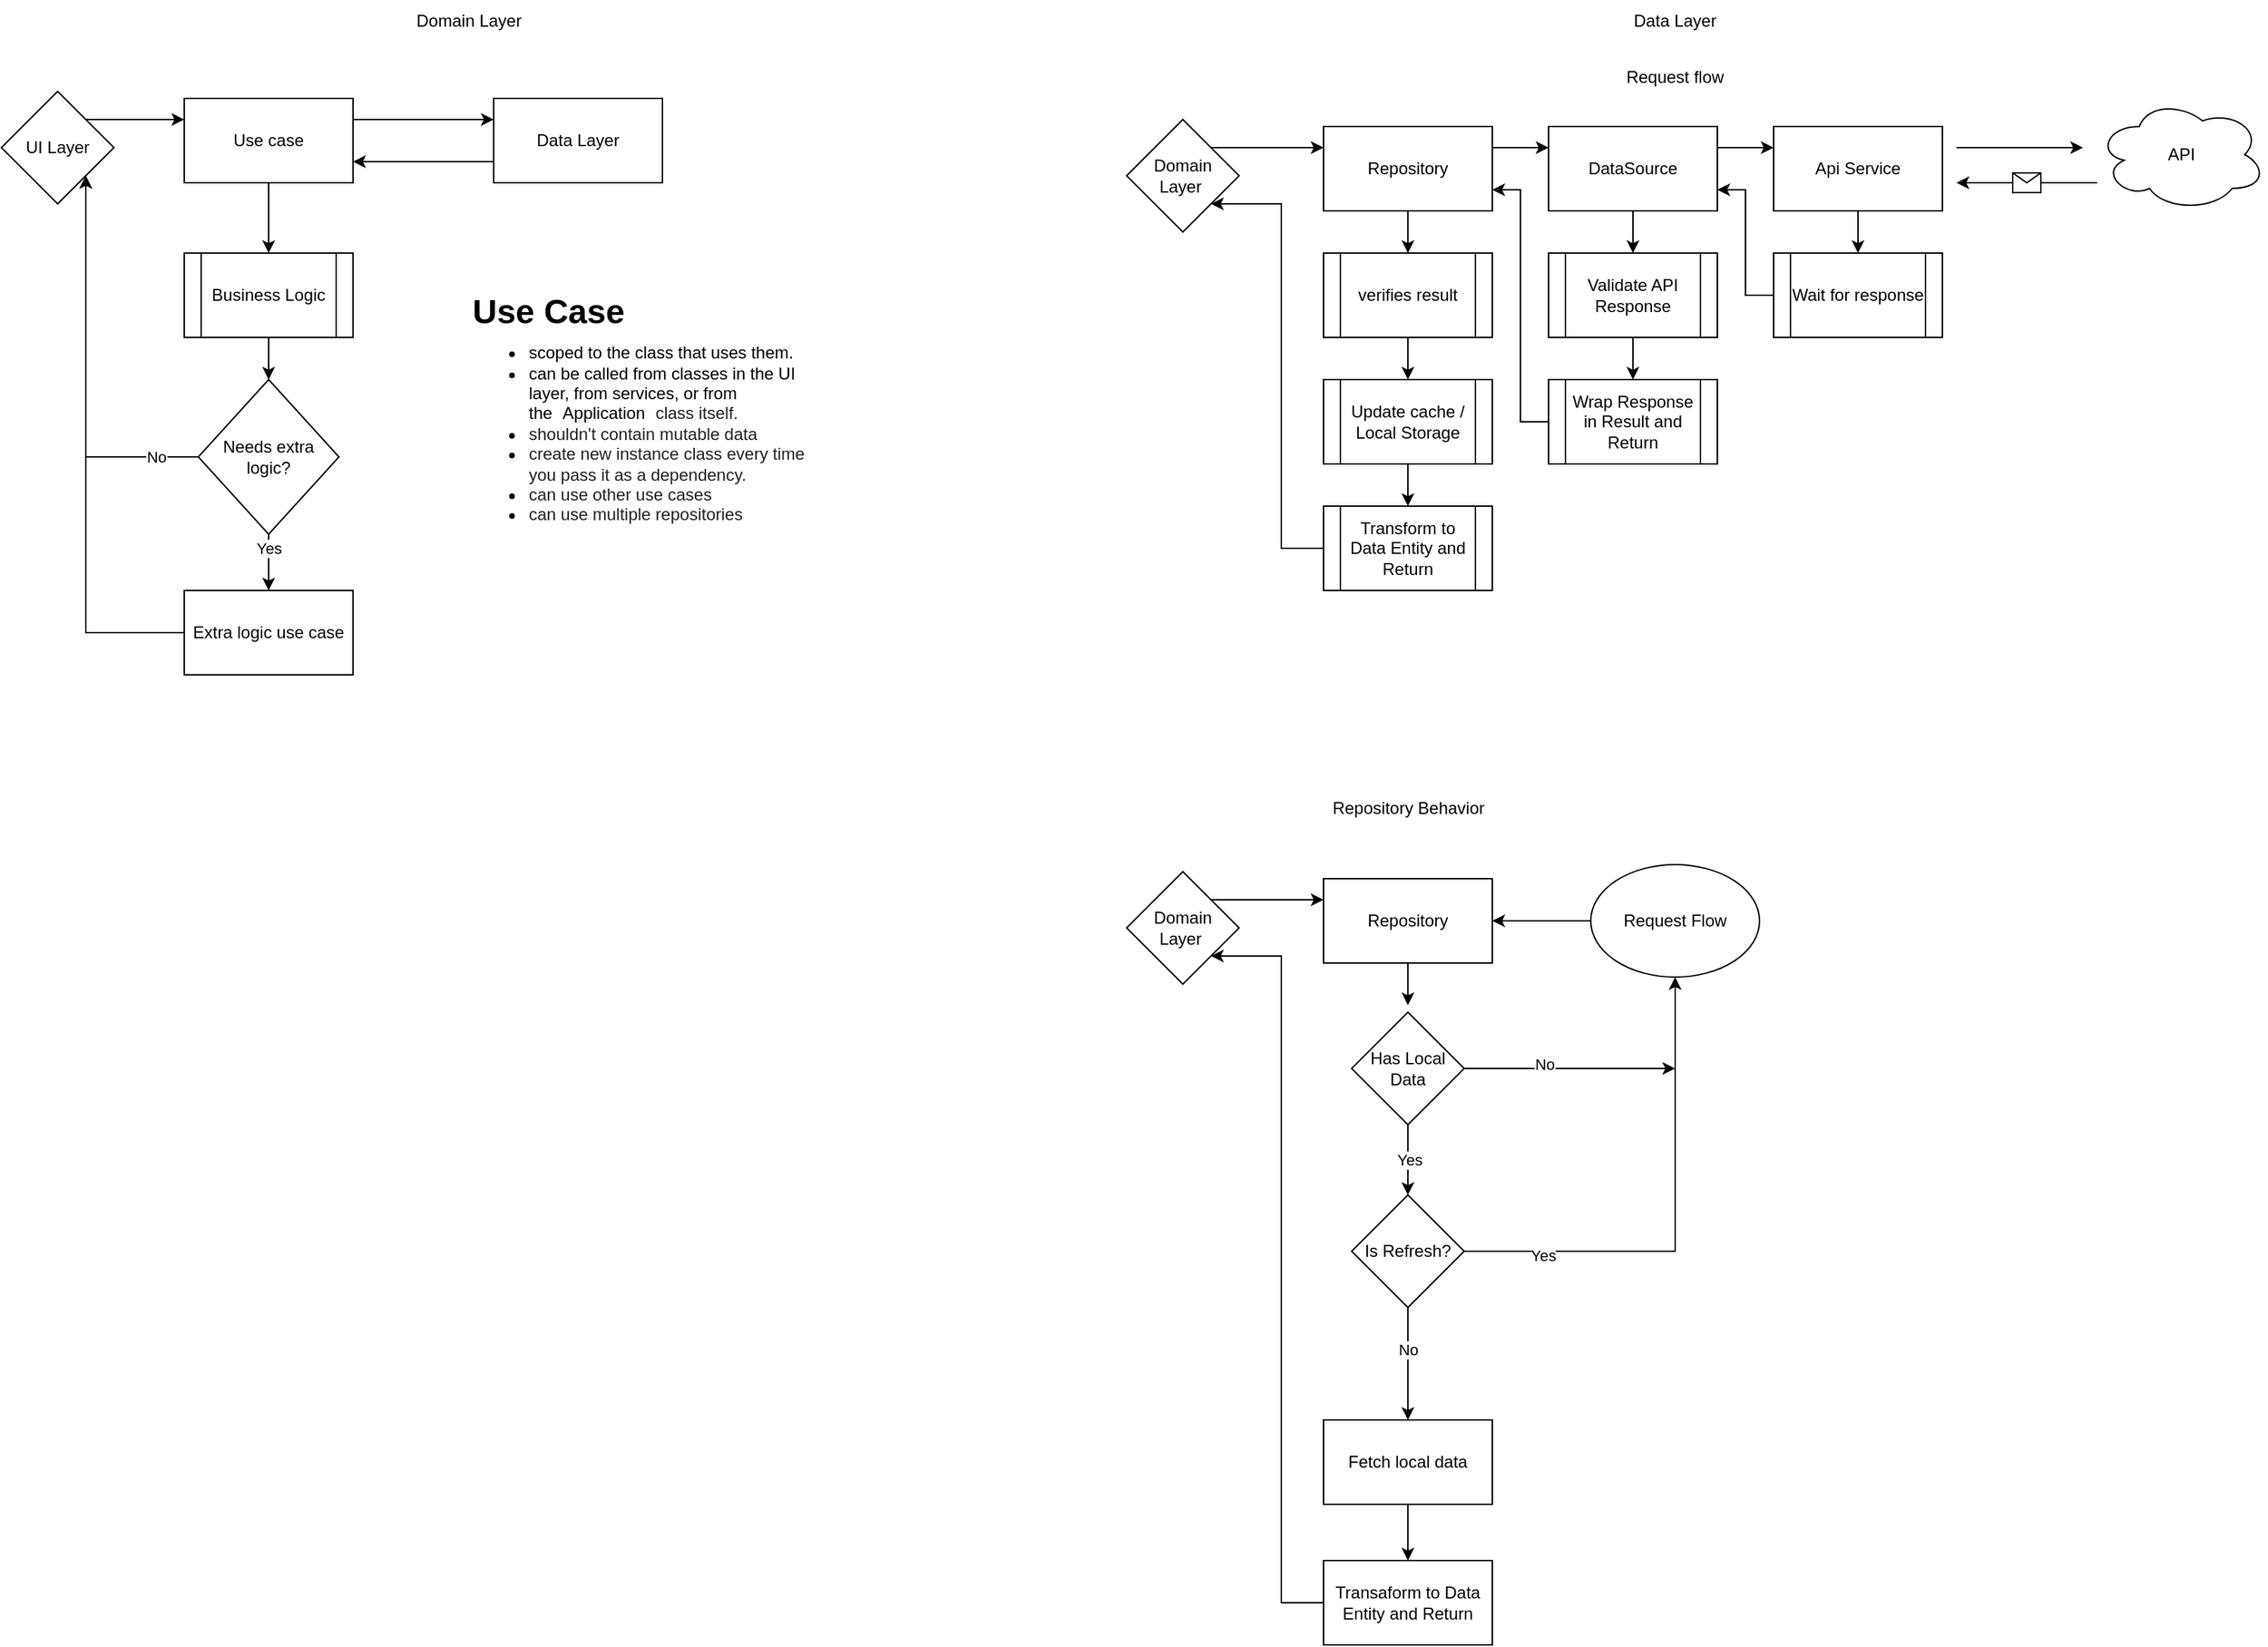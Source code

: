 <mxfile version="20.8.13" type="github">
  <diagram name="Page-1" id="Z6VAnmBG7brvHw5hFH1S">
    <mxGraphModel dx="1781" dy="664" grid="1" gridSize="10" guides="1" tooltips="1" connect="1" arrows="1" fold="1" page="1" pageScale="1" pageWidth="850" pageHeight="1100" math="0" shadow="0">
      <root>
        <mxCell id="0" />
        <mxCell id="1" parent="0" />
        <mxCell id="T1oaJaZuTZ29hNkan1h_-1" value="API" style="ellipse;shape=cloud;whiteSpace=wrap;html=1;" parent="1" vertex="1">
          <mxGeometry x="700" y="200" width="120" height="80" as="geometry" />
        </mxCell>
        <mxCell id="T1oaJaZuTZ29hNkan1h_-24" style="edgeStyle=orthogonalEdgeStyle;rounded=0;orthogonalLoop=1;jettySize=auto;html=1;exitX=0.5;exitY=1;exitDx=0;exitDy=0;entryX=0.5;entryY=0;entryDx=0;entryDy=0;" parent="1" source="T1oaJaZuTZ29hNkan1h_-4" target="T1oaJaZuTZ29hNkan1h_-23" edge="1">
          <mxGeometry relative="1" as="geometry" />
        </mxCell>
        <mxCell id="T1oaJaZuTZ29hNkan1h_-39" style="edgeStyle=orthogonalEdgeStyle;rounded=0;orthogonalLoop=1;jettySize=auto;html=1;" parent="1" edge="1">
          <mxGeometry relative="1" as="geometry">
            <mxPoint x="690" y="235" as="targetPoint" />
            <mxPoint x="600" y="235" as="sourcePoint" />
          </mxGeometry>
        </mxCell>
        <mxCell id="T1oaJaZuTZ29hNkan1h_-4" value="Api Service" style="rounded=0;whiteSpace=wrap;html=1;" parent="1" vertex="1">
          <mxGeometry x="470" y="220" width="120" height="60" as="geometry" />
        </mxCell>
        <mxCell id="T1oaJaZuTZ29hNkan1h_-31" style="edgeStyle=orthogonalEdgeStyle;rounded=0;orthogonalLoop=1;jettySize=auto;html=1;entryX=0.5;entryY=0;entryDx=0;entryDy=0;" parent="1" source="T1oaJaZuTZ29hNkan1h_-5" target="T1oaJaZuTZ29hNkan1h_-13" edge="1">
          <mxGeometry relative="1" as="geometry" />
        </mxCell>
        <mxCell id="T1oaJaZuTZ29hNkan1h_-38" style="edgeStyle=orthogonalEdgeStyle;rounded=0;orthogonalLoop=1;jettySize=auto;html=1;exitX=1;exitY=0.25;exitDx=0;exitDy=0;entryX=0;entryY=0.25;entryDx=0;entryDy=0;" parent="1" source="T1oaJaZuTZ29hNkan1h_-5" target="T1oaJaZuTZ29hNkan1h_-4" edge="1">
          <mxGeometry relative="1" as="geometry" />
        </mxCell>
        <mxCell id="T1oaJaZuTZ29hNkan1h_-5" value="DataSource" style="rounded=0;whiteSpace=wrap;html=1;" parent="1" vertex="1">
          <mxGeometry x="310" y="220" width="120" height="60" as="geometry" />
        </mxCell>
        <mxCell id="T1oaJaZuTZ29hNkan1h_-37" style="edgeStyle=orthogonalEdgeStyle;rounded=0;orthogonalLoop=1;jettySize=auto;html=1;exitX=1;exitY=0.25;exitDx=0;exitDy=0;entryX=0;entryY=0.25;entryDx=0;entryDy=0;" parent="1" source="T1oaJaZuTZ29hNkan1h_-6" target="T1oaJaZuTZ29hNkan1h_-5" edge="1">
          <mxGeometry relative="1" as="geometry" />
        </mxCell>
        <mxCell id="T1oaJaZuTZ29hNkan1h_-43" value="" style="edgeStyle=orthogonalEdgeStyle;rounded=0;orthogonalLoop=1;jettySize=auto;html=1;" parent="1" source="T1oaJaZuTZ29hNkan1h_-6" target="T1oaJaZuTZ29hNkan1h_-33" edge="1">
          <mxGeometry relative="1" as="geometry" />
        </mxCell>
        <mxCell id="T1oaJaZuTZ29hNkan1h_-6" value="Repository" style="rounded=0;whiteSpace=wrap;html=1;" parent="1" vertex="1">
          <mxGeometry x="150" y="220" width="120" height="60" as="geometry" />
        </mxCell>
        <mxCell id="T1oaJaZuTZ29hNkan1h_-7" value="Data Layer" style="text;html=1;strokeColor=none;fillColor=none;align=center;verticalAlign=middle;whiteSpace=wrap;rounded=0;" parent="1" vertex="1">
          <mxGeometry x="350" y="130" width="100" height="30" as="geometry" />
        </mxCell>
        <mxCell id="T1oaJaZuTZ29hNkan1h_-10" value="" style="endArrow=classic;html=1;rounded=0;" parent="1" edge="1">
          <mxGeometry relative="1" as="geometry">
            <mxPoint x="700" y="260" as="sourcePoint" />
            <mxPoint x="600" y="260" as="targetPoint" />
          </mxGeometry>
        </mxCell>
        <mxCell id="T1oaJaZuTZ29hNkan1h_-11" value="" style="shape=message;html=1;outlineConnect=0;" parent="T1oaJaZuTZ29hNkan1h_-10" vertex="1">
          <mxGeometry width="20" height="14" relative="1" as="geometry">
            <mxPoint x="-10" y="-7" as="offset" />
          </mxGeometry>
        </mxCell>
        <mxCell id="T1oaJaZuTZ29hNkan1h_-26" style="edgeStyle=orthogonalEdgeStyle;rounded=0;orthogonalLoop=1;jettySize=auto;html=1;exitX=0.5;exitY=1;exitDx=0;exitDy=0;entryX=0.5;entryY=0;entryDx=0;entryDy=0;" parent="1" source="T1oaJaZuTZ29hNkan1h_-13" target="T1oaJaZuTZ29hNkan1h_-15" edge="1">
          <mxGeometry relative="1" as="geometry" />
        </mxCell>
        <mxCell id="T1oaJaZuTZ29hNkan1h_-13" value="Validate API Response" style="shape=process;whiteSpace=wrap;html=1;backgroundOutline=1;" parent="1" vertex="1">
          <mxGeometry x="310" y="310" width="120" height="60" as="geometry" />
        </mxCell>
        <mxCell id="T1oaJaZuTZ29hNkan1h_-34" style="edgeStyle=orthogonalEdgeStyle;rounded=0;orthogonalLoop=1;jettySize=auto;html=1;exitX=0;exitY=0.5;exitDx=0;exitDy=0;entryX=1;entryY=0.75;entryDx=0;entryDy=0;" parent="1" source="T1oaJaZuTZ29hNkan1h_-15" target="T1oaJaZuTZ29hNkan1h_-6" edge="1">
          <mxGeometry relative="1" as="geometry" />
        </mxCell>
        <mxCell id="T1oaJaZuTZ29hNkan1h_-15" value="Wrap Response in Result and Return" style="shape=process;whiteSpace=wrap;html=1;backgroundOutline=1;" parent="1" vertex="1">
          <mxGeometry x="310" y="400" width="120" height="60" as="geometry" />
        </mxCell>
        <mxCell id="T1oaJaZuTZ29hNkan1h_-35" style="edgeStyle=orthogonalEdgeStyle;rounded=0;orthogonalLoop=1;jettySize=auto;html=1;entryX=1;entryY=0.75;entryDx=0;entryDy=0;" parent="1" source="T1oaJaZuTZ29hNkan1h_-23" target="T1oaJaZuTZ29hNkan1h_-5" edge="1">
          <mxGeometry relative="1" as="geometry" />
        </mxCell>
        <mxCell id="T1oaJaZuTZ29hNkan1h_-23" value="Wait for response" style="shape=process;whiteSpace=wrap;html=1;backgroundOutline=1;" parent="1" vertex="1">
          <mxGeometry x="470" y="310" width="120" height="60" as="geometry" />
        </mxCell>
        <mxCell id="T1oaJaZuTZ29hNkan1h_-44" value="" style="edgeStyle=orthogonalEdgeStyle;rounded=0;orthogonalLoop=1;jettySize=auto;html=1;" parent="1" source="T1oaJaZuTZ29hNkan1h_-33" target="T1oaJaZuTZ29hNkan1h_-40" edge="1">
          <mxGeometry relative="1" as="geometry" />
        </mxCell>
        <mxCell id="T1oaJaZuTZ29hNkan1h_-33" value="verifies result" style="shape=process;whiteSpace=wrap;html=1;backgroundOutline=1;" parent="1" vertex="1">
          <mxGeometry x="150" y="310" width="120" height="60" as="geometry" />
        </mxCell>
        <mxCell id="T1oaJaZuTZ29hNkan1h_-45" value="" style="edgeStyle=orthogonalEdgeStyle;rounded=0;orthogonalLoop=1;jettySize=auto;html=1;" parent="1" source="T1oaJaZuTZ29hNkan1h_-40" target="T1oaJaZuTZ29hNkan1h_-41" edge="1">
          <mxGeometry relative="1" as="geometry" />
        </mxCell>
        <mxCell id="T1oaJaZuTZ29hNkan1h_-40" value="Update cache / Local Storage" style="shape=process;whiteSpace=wrap;html=1;backgroundOutline=1;" parent="1" vertex="1">
          <mxGeometry x="150" y="400" width="120" height="60" as="geometry" />
        </mxCell>
        <mxCell id="T1oaJaZuTZ29hNkan1h_-82" style="edgeStyle=orthogonalEdgeStyle;rounded=0;orthogonalLoop=1;jettySize=auto;html=1;entryX=1;entryY=1;entryDx=0;entryDy=0;" parent="1" source="T1oaJaZuTZ29hNkan1h_-41" target="T1oaJaZuTZ29hNkan1h_-48" edge="1">
          <mxGeometry relative="1" as="geometry">
            <Array as="points">
              <mxPoint x="120" y="520" />
              <mxPoint x="120" y="275" />
            </Array>
          </mxGeometry>
        </mxCell>
        <mxCell id="T1oaJaZuTZ29hNkan1h_-41" value="Transform to Data Entity and Return" style="shape=process;whiteSpace=wrap;html=1;backgroundOutline=1;" parent="1" vertex="1">
          <mxGeometry x="150" y="490" width="120" height="60" as="geometry" />
        </mxCell>
        <mxCell id="T1oaJaZuTZ29hNkan1h_-50" style="edgeStyle=orthogonalEdgeStyle;rounded=0;orthogonalLoop=1;jettySize=auto;html=1;exitX=1;exitY=0;exitDx=0;exitDy=0;entryX=0;entryY=0.25;entryDx=0;entryDy=0;" parent="1" source="T1oaJaZuTZ29hNkan1h_-48" target="T1oaJaZuTZ29hNkan1h_-6" edge="1">
          <mxGeometry relative="1" as="geometry" />
        </mxCell>
        <mxCell id="T1oaJaZuTZ29hNkan1h_-48" value="Domain Layer&amp;nbsp;" style="rhombus;whiteSpace=wrap;html=1;" parent="1" vertex="1">
          <mxGeometry x="10" y="215" width="80" height="80" as="geometry" />
        </mxCell>
        <mxCell id="T1oaJaZuTZ29hNkan1h_-51" value="Request flow" style="text;html=1;strokeColor=none;fillColor=none;align=center;verticalAlign=middle;whiteSpace=wrap;rounded=0;" parent="1" vertex="1">
          <mxGeometry x="340" y="170" width="120" height="30" as="geometry" />
        </mxCell>
        <mxCell id="T1oaJaZuTZ29hNkan1h_-52" value="" style="edgeStyle=orthogonalEdgeStyle;rounded=0;orthogonalLoop=1;jettySize=auto;html=1;" parent="1" source="T1oaJaZuTZ29hNkan1h_-53" edge="1">
          <mxGeometry relative="1" as="geometry">
            <mxPoint x="210" y="845" as="targetPoint" />
          </mxGeometry>
        </mxCell>
        <mxCell id="T1oaJaZuTZ29hNkan1h_-53" value="Repository" style="rounded=0;whiteSpace=wrap;html=1;" parent="1" vertex="1">
          <mxGeometry x="150" y="755" width="120" height="60" as="geometry" />
        </mxCell>
        <mxCell id="T1oaJaZuTZ29hNkan1h_-62" style="edgeStyle=orthogonalEdgeStyle;rounded=0;orthogonalLoop=1;jettySize=auto;html=1;exitX=1;exitY=0;exitDx=0;exitDy=0;entryX=0;entryY=0.25;entryDx=0;entryDy=0;" parent="1" source="T1oaJaZuTZ29hNkan1h_-63" target="T1oaJaZuTZ29hNkan1h_-53" edge="1">
          <mxGeometry relative="1" as="geometry" />
        </mxCell>
        <mxCell id="T1oaJaZuTZ29hNkan1h_-63" value="Domain Layer&amp;nbsp;" style="rhombus;whiteSpace=wrap;html=1;" parent="1" vertex="1">
          <mxGeometry x="10" y="750" width="80" height="80" as="geometry" />
        </mxCell>
        <mxCell id="T1oaJaZuTZ29hNkan1h_-64" value="Repository Behavior" style="text;html=1;align=center;verticalAlign=middle;resizable=0;points=[];autosize=1;strokeColor=none;fillColor=none;" parent="1" vertex="1">
          <mxGeometry x="145" y="690" width="130" height="30" as="geometry" />
        </mxCell>
        <mxCell id="T1oaJaZuTZ29hNkan1h_-68" value="Yes" style="edgeStyle=orthogonalEdgeStyle;rounded=0;orthogonalLoop=1;jettySize=auto;html=1;" parent="1" source="T1oaJaZuTZ29hNkan1h_-65" edge="1">
          <mxGeometry relative="1" as="geometry">
            <mxPoint x="210" y="980" as="targetPoint" />
          </mxGeometry>
        </mxCell>
        <mxCell id="T1oaJaZuTZ29hNkan1h_-74" style="edgeStyle=orthogonalEdgeStyle;rounded=0;orthogonalLoop=1;jettySize=auto;html=1;" parent="1" source="T1oaJaZuTZ29hNkan1h_-65" edge="1">
          <mxGeometry relative="1" as="geometry">
            <mxPoint x="400" y="890" as="targetPoint" />
          </mxGeometry>
        </mxCell>
        <mxCell id="T1oaJaZuTZ29hNkan1h_-75" value="No" style="edgeLabel;html=1;align=center;verticalAlign=middle;resizable=0;points=[];" parent="T1oaJaZuTZ29hNkan1h_-74" vertex="1" connectable="0">
          <mxGeometry x="-0.24" y="4" relative="1" as="geometry">
            <mxPoint y="1" as="offset" />
          </mxGeometry>
        </mxCell>
        <mxCell id="T1oaJaZuTZ29hNkan1h_-65" value="Has Local Data" style="rhombus;whiteSpace=wrap;html=1;" parent="1" vertex="1">
          <mxGeometry x="170" y="850" width="80" height="80" as="geometry" />
        </mxCell>
        <mxCell id="T1oaJaZuTZ29hNkan1h_-72" style="edgeStyle=orthogonalEdgeStyle;rounded=0;orthogonalLoop=1;jettySize=auto;html=1;entryX=0.5;entryY=1;entryDx=0;entryDy=0;" parent="1" source="T1oaJaZuTZ29hNkan1h_-69" target="T1oaJaZuTZ29hNkan1h_-71" edge="1">
          <mxGeometry relative="1" as="geometry" />
        </mxCell>
        <mxCell id="T1oaJaZuTZ29hNkan1h_-73" value="Yes" style="edgeLabel;html=1;align=center;verticalAlign=middle;resizable=0;points=[];" parent="T1oaJaZuTZ29hNkan1h_-72" vertex="1" connectable="0">
          <mxGeometry x="-0.676" y="-2" relative="1" as="geometry">
            <mxPoint y="1" as="offset" />
          </mxGeometry>
        </mxCell>
        <mxCell id="T1oaJaZuTZ29hNkan1h_-78" value="" style="edgeStyle=orthogonalEdgeStyle;rounded=0;orthogonalLoop=1;jettySize=auto;html=1;" parent="1" source="T1oaJaZuTZ29hNkan1h_-69" target="T1oaJaZuTZ29hNkan1h_-77" edge="1">
          <mxGeometry relative="1" as="geometry" />
        </mxCell>
        <mxCell id="T1oaJaZuTZ29hNkan1h_-79" value="No" style="edgeLabel;html=1;align=center;verticalAlign=middle;resizable=0;points=[];" parent="T1oaJaZuTZ29hNkan1h_-78" vertex="1" connectable="0">
          <mxGeometry x="0.05" y="1" relative="1" as="geometry">
            <mxPoint x="-1" y="-12" as="offset" />
          </mxGeometry>
        </mxCell>
        <mxCell id="T1oaJaZuTZ29hNkan1h_-69" value="Is Refresh?" style="rhombus;whiteSpace=wrap;html=1;" parent="1" vertex="1">
          <mxGeometry x="170" y="980" width="80" height="80" as="geometry" />
        </mxCell>
        <mxCell id="T1oaJaZuTZ29hNkan1h_-76" style="edgeStyle=orthogonalEdgeStyle;rounded=0;orthogonalLoop=1;jettySize=auto;html=1;entryX=1;entryY=0.5;entryDx=0;entryDy=0;" parent="1" source="T1oaJaZuTZ29hNkan1h_-71" target="T1oaJaZuTZ29hNkan1h_-53" edge="1">
          <mxGeometry relative="1" as="geometry" />
        </mxCell>
        <mxCell id="T1oaJaZuTZ29hNkan1h_-71" value="Request Flow" style="ellipse;whiteSpace=wrap;html=1;" parent="1" vertex="1">
          <mxGeometry x="340" y="745" width="120" height="80" as="geometry" />
        </mxCell>
        <mxCell id="T1oaJaZuTZ29hNkan1h_-81" value="" style="edgeStyle=orthogonalEdgeStyle;rounded=0;orthogonalLoop=1;jettySize=auto;html=1;" parent="1" source="T1oaJaZuTZ29hNkan1h_-77" target="T1oaJaZuTZ29hNkan1h_-80" edge="1">
          <mxGeometry relative="1" as="geometry" />
        </mxCell>
        <mxCell id="T1oaJaZuTZ29hNkan1h_-77" value="Fetch local data" style="whiteSpace=wrap;html=1;" parent="1" vertex="1">
          <mxGeometry x="150" y="1140" width="120" height="60" as="geometry" />
        </mxCell>
        <mxCell id="T1oaJaZuTZ29hNkan1h_-83" style="edgeStyle=orthogonalEdgeStyle;rounded=0;orthogonalLoop=1;jettySize=auto;html=1;entryX=1;entryY=1;entryDx=0;entryDy=0;" parent="1" source="T1oaJaZuTZ29hNkan1h_-80" target="T1oaJaZuTZ29hNkan1h_-63" edge="1">
          <mxGeometry relative="1" as="geometry">
            <Array as="points">
              <mxPoint x="120" y="1270" />
              <mxPoint x="120" y="810" />
            </Array>
          </mxGeometry>
        </mxCell>
        <mxCell id="T1oaJaZuTZ29hNkan1h_-80" value="Transaform to Data Entity and Return" style="whiteSpace=wrap;html=1;" parent="1" vertex="1">
          <mxGeometry x="150" y="1240" width="120" height="60" as="geometry" />
        </mxCell>
        <mxCell id="Oyv4Gd9X3qPb15D-anPm-1" value="Domain Layer" style="text;html=1;strokeColor=none;fillColor=none;align=center;verticalAlign=middle;whiteSpace=wrap;rounded=0;" vertex="1" parent="1">
          <mxGeometry x="-510" y="130" width="105" height="30" as="geometry" />
        </mxCell>
        <mxCell id="Oyv4Gd9X3qPb15D-anPm-6" style="edgeStyle=orthogonalEdgeStyle;rounded=0;orthogonalLoop=1;jettySize=auto;html=1;exitX=1;exitY=0;exitDx=0;exitDy=0;entryX=0;entryY=0.25;entryDx=0;entryDy=0;" edge="1" parent="1" source="Oyv4Gd9X3qPb15D-anPm-2" target="Oyv4Gd9X3qPb15D-anPm-3">
          <mxGeometry relative="1" as="geometry" />
        </mxCell>
        <mxCell id="Oyv4Gd9X3qPb15D-anPm-2" value="UI Layer" style="rhombus;whiteSpace=wrap;html=1;" vertex="1" parent="1">
          <mxGeometry x="-790" y="195" width="80" height="80" as="geometry" />
        </mxCell>
        <mxCell id="Oyv4Gd9X3qPb15D-anPm-9" style="edgeStyle=orthogonalEdgeStyle;rounded=0;orthogonalLoop=1;jettySize=auto;html=1;exitX=1;exitY=0.25;exitDx=0;exitDy=0;entryX=0;entryY=0.25;entryDx=0;entryDy=0;" edge="1" parent="1" source="Oyv4Gd9X3qPb15D-anPm-3" target="Oyv4Gd9X3qPb15D-anPm-4">
          <mxGeometry relative="1" as="geometry" />
        </mxCell>
        <mxCell id="Oyv4Gd9X3qPb15D-anPm-11" value="" style="edgeStyle=orthogonalEdgeStyle;rounded=0;orthogonalLoop=1;jettySize=auto;html=1;" edge="1" parent="1" source="Oyv4Gd9X3qPb15D-anPm-3" target="Oyv4Gd9X3qPb15D-anPm-5">
          <mxGeometry relative="1" as="geometry" />
        </mxCell>
        <mxCell id="Oyv4Gd9X3qPb15D-anPm-3" value="Use case" style="rounded=0;whiteSpace=wrap;html=1;" vertex="1" parent="1">
          <mxGeometry x="-660" y="200" width="120" height="60" as="geometry" />
        </mxCell>
        <mxCell id="Oyv4Gd9X3qPb15D-anPm-10" style="edgeStyle=orthogonalEdgeStyle;rounded=0;orthogonalLoop=1;jettySize=auto;html=1;exitX=0;exitY=0.75;exitDx=0;exitDy=0;entryX=1;entryY=0.75;entryDx=0;entryDy=0;" edge="1" parent="1" source="Oyv4Gd9X3qPb15D-anPm-4" target="Oyv4Gd9X3qPb15D-anPm-3">
          <mxGeometry relative="1" as="geometry" />
        </mxCell>
        <mxCell id="Oyv4Gd9X3qPb15D-anPm-4" value="Data Layer" style="rounded=0;whiteSpace=wrap;html=1;" vertex="1" parent="1">
          <mxGeometry x="-440" y="200" width="120" height="60" as="geometry" />
        </mxCell>
        <mxCell id="Oyv4Gd9X3qPb15D-anPm-13" value="" style="edgeStyle=orthogonalEdgeStyle;rounded=0;orthogonalLoop=1;jettySize=auto;html=1;" edge="1" parent="1" source="Oyv4Gd9X3qPb15D-anPm-5" target="Oyv4Gd9X3qPb15D-anPm-12">
          <mxGeometry relative="1" as="geometry" />
        </mxCell>
        <mxCell id="Oyv4Gd9X3qPb15D-anPm-5" value="Business Logic" style="shape=process;whiteSpace=wrap;html=1;backgroundOutline=1;" vertex="1" parent="1">
          <mxGeometry x="-660" y="310" width="120" height="60" as="geometry" />
        </mxCell>
        <mxCell id="Oyv4Gd9X3qPb15D-anPm-16" style="edgeStyle=orthogonalEdgeStyle;rounded=0;orthogonalLoop=1;jettySize=auto;html=1;" edge="1" parent="1" source="Oyv4Gd9X3qPb15D-anPm-12" target="Oyv4Gd9X3qPb15D-anPm-15">
          <mxGeometry relative="1" as="geometry" />
        </mxCell>
        <mxCell id="Oyv4Gd9X3qPb15D-anPm-17" value="Yes" style="edgeLabel;html=1;align=center;verticalAlign=middle;resizable=0;points=[];" vertex="1" connectable="0" parent="Oyv4Gd9X3qPb15D-anPm-16">
          <mxGeometry x="0.133" y="1" relative="1" as="geometry">
            <mxPoint x="-1" y="-13" as="offset" />
          </mxGeometry>
        </mxCell>
        <mxCell id="Oyv4Gd9X3qPb15D-anPm-22" value="No" style="edgeStyle=orthogonalEdgeStyle;rounded=0;orthogonalLoop=1;jettySize=auto;html=1;exitX=0;exitY=0.5;exitDx=0;exitDy=0;entryX=1;entryY=1;entryDx=0;entryDy=0;" edge="1" parent="1" source="Oyv4Gd9X3qPb15D-anPm-12" target="Oyv4Gd9X3qPb15D-anPm-2">
          <mxGeometry x="-0.786" relative="1" as="geometry">
            <mxPoint as="offset" />
          </mxGeometry>
        </mxCell>
        <mxCell id="Oyv4Gd9X3qPb15D-anPm-12" value="Needs extra logic?" style="rhombus;whiteSpace=wrap;html=1;" vertex="1" parent="1">
          <mxGeometry x="-650" y="400" width="100" height="110" as="geometry" />
        </mxCell>
        <mxCell id="Oyv4Gd9X3qPb15D-anPm-23" style="edgeStyle=orthogonalEdgeStyle;rounded=0;orthogonalLoop=1;jettySize=auto;html=1;entryX=1;entryY=1;entryDx=0;entryDy=0;" edge="1" parent="1" source="Oyv4Gd9X3qPb15D-anPm-15" target="Oyv4Gd9X3qPb15D-anPm-2">
          <mxGeometry relative="1" as="geometry" />
        </mxCell>
        <mxCell id="Oyv4Gd9X3qPb15D-anPm-15" value="Extra logic use case" style="whiteSpace=wrap;html=1;" vertex="1" parent="1">
          <mxGeometry x="-660" y="550" width="120" height="60" as="geometry" />
        </mxCell>
        <mxCell id="Oyv4Gd9X3qPb15D-anPm-25" value="&lt;h1 style=&quot;line-height: 50%;&quot;&gt;&lt;span style=&quot;background-color: initial;&quot;&gt;Use Case&lt;/span&gt;&lt;/h1&gt;&lt;div&gt;&lt;ul&gt;&lt;li style=&quot;border-color: var(--border-color);&quot;&gt;scoped to the class that uses them.&lt;/li&gt;&lt;li&gt;can be called from classes in the UI layer, from services, or from the&amp;nbsp;&lt;code style=&quot;box-sizing: inherit; background: var(--devsite-code-background); color: var(--devsite-code-color); padding: var(--devsite-inline-code-padding,1px 4px); border: var(--devsite-inline-code-border,0); border-radius: var(--devsite-inline-code-border-radius,0); word-break: break-word; direction: ltr !important;&quot; dir=&quot;ltr&quot; translate=&quot;no&quot;&gt;&lt;font face=&quot;Helvetica&quot;&gt;Application&lt;/font&gt;&lt;/code&gt;&lt;span style=&quot;color: rgb(32, 33, 36); background-color: rgb(255, 255, 255);&quot;&gt;&amp;nbsp;class itself.&lt;/span&gt;&lt;/li&gt;&lt;li&gt;&lt;span style=&quot;color: rgb(32, 33, 36); background-color: rgb(255, 255, 255);&quot;&gt;shouldn&#39;t contain mutable data&lt;br&gt;&lt;/span&gt;&lt;/li&gt;&lt;li&gt;&lt;span style=&quot;color: rgb(32, 33, 36); background-color: rgb(255, 255, 255);&quot;&gt;create new instance class every time you pass it as a dependency.&lt;br&gt;&lt;/span&gt;&lt;/li&gt;&lt;li&gt;&lt;span style=&quot;color: rgb(32, 33, 36); background-color: rgb(255, 255, 255);&quot;&gt;can use other use cases&lt;/span&gt;&lt;/li&gt;&lt;li&gt;&lt;span style=&quot;color: rgb(32, 33, 36); background-color: rgb(255, 255, 255);&quot;&gt;can use multiple repositories&lt;/span&gt;&lt;/li&gt;&lt;/ul&gt;&lt;/div&gt;" style="text;html=1;strokeColor=none;fillColor=none;spacing=5;spacingTop=-20;whiteSpace=wrap;overflow=hidden;rounded=0;" vertex="1" parent="1">
          <mxGeometry x="-460" y="340" width="260" height="220" as="geometry" />
        </mxCell>
      </root>
    </mxGraphModel>
  </diagram>
</mxfile>
